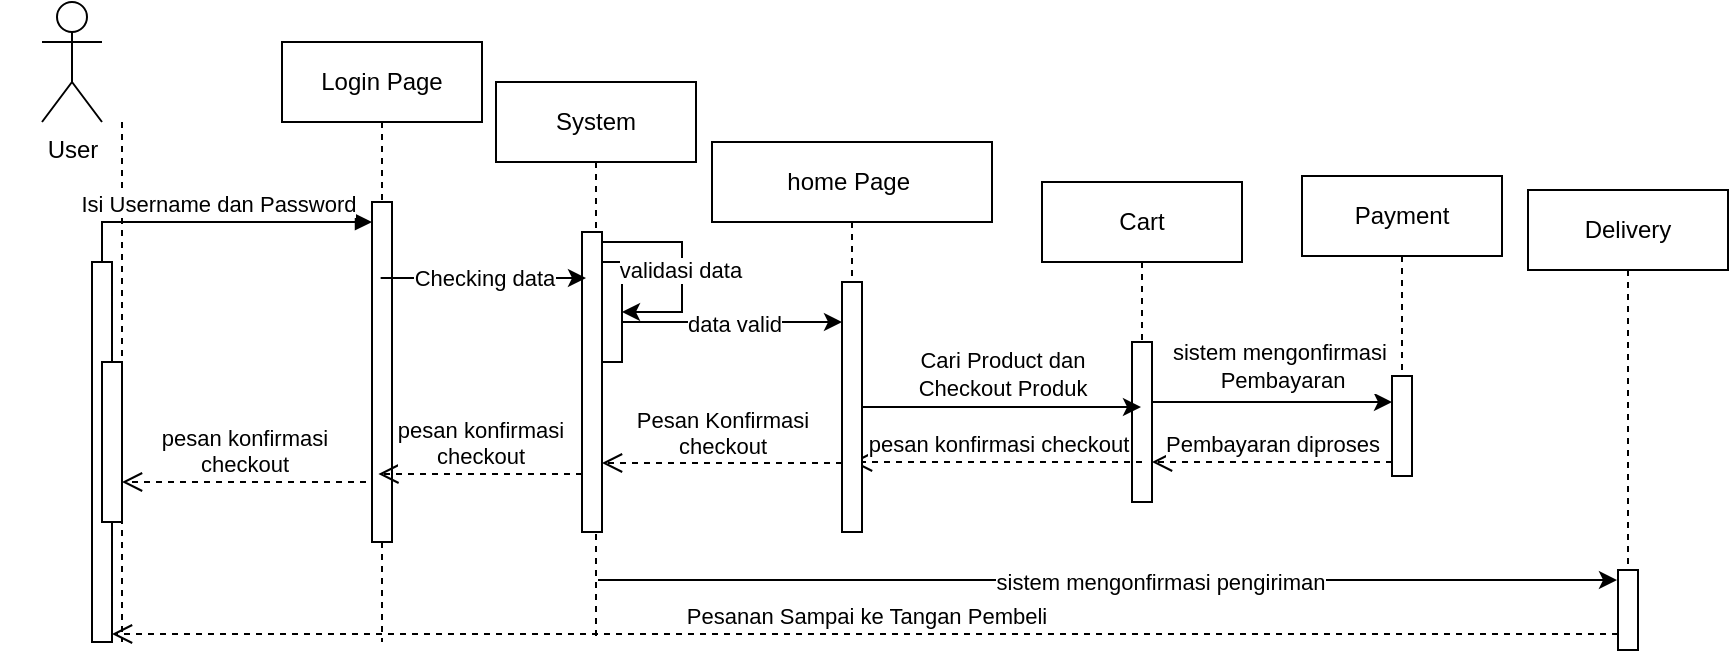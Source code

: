 <mxfile version="24.7.7">
  <diagram name="Page-1" id="2YBvvXClWsGukQMizWep">
    <mxGraphModel dx="926" dy="493" grid="1" gridSize="10" guides="1" tooltips="1" connect="1" arrows="1" fold="1" page="1" pageScale="1" pageWidth="850" pageHeight="1100" math="0" shadow="0">
      <root>
        <mxCell id="0" />
        <mxCell id="1" parent="0" />
        <mxCell id="aM9ryv3xv72pqoxQDRHE-1" value="" style="shape=umlLifeline;perimeter=lifelinePerimeter;whiteSpace=wrap;html=1;container=0;dropTarget=0;collapsible=0;recursiveResize=0;outlineConnect=0;portConstraint=eastwest;newEdgeStyle={&quot;edgeStyle&quot;:&quot;elbowEdgeStyle&quot;,&quot;elbow&quot;:&quot;vertical&quot;,&quot;curved&quot;:0,&quot;rounded&quot;:0};size=0;" parent="1" vertex="1">
          <mxGeometry x="30" y="70" width="120" height="260" as="geometry" />
        </mxCell>
        <mxCell id="aM9ryv3xv72pqoxQDRHE-2" value="" style="html=1;points=[];perimeter=orthogonalPerimeter;outlineConnect=0;targetShapes=umlLifeline;portConstraint=eastwest;newEdgeStyle={&quot;edgeStyle&quot;:&quot;elbowEdgeStyle&quot;,&quot;elbow&quot;:&quot;vertical&quot;,&quot;curved&quot;:0,&quot;rounded&quot;:0};" parent="aM9ryv3xv72pqoxQDRHE-1" vertex="1">
          <mxGeometry x="45" y="70" width="10" height="190" as="geometry" />
        </mxCell>
        <mxCell id="aM9ryv3xv72pqoxQDRHE-4" value="" style="html=1;points=[];perimeter=orthogonalPerimeter;outlineConnect=0;targetShapes=umlLifeline;portConstraint=eastwest;newEdgeStyle={&quot;edgeStyle&quot;:&quot;elbowEdgeStyle&quot;,&quot;elbow&quot;:&quot;vertical&quot;,&quot;curved&quot;:0,&quot;rounded&quot;:0};" parent="aM9ryv3xv72pqoxQDRHE-1" vertex="1">
          <mxGeometry x="50" y="120" width="10" height="80" as="geometry" />
        </mxCell>
        <mxCell id="aM9ryv3xv72pqoxQDRHE-5" value="Login Page" style="shape=umlLifeline;perimeter=lifelinePerimeter;whiteSpace=wrap;html=1;container=0;dropTarget=0;collapsible=0;recursiveResize=0;outlineConnect=0;portConstraint=eastwest;newEdgeStyle={&quot;edgeStyle&quot;:&quot;elbowEdgeStyle&quot;,&quot;elbow&quot;:&quot;vertical&quot;,&quot;curved&quot;:0,&quot;rounded&quot;:0};" parent="1" vertex="1">
          <mxGeometry x="170" y="30" width="100" height="300" as="geometry" />
        </mxCell>
        <mxCell id="aM9ryv3xv72pqoxQDRHE-6" value="" style="html=1;points=[];perimeter=orthogonalPerimeter;outlineConnect=0;targetShapes=umlLifeline;portConstraint=eastwest;newEdgeStyle={&quot;edgeStyle&quot;:&quot;elbowEdgeStyle&quot;,&quot;elbow&quot;:&quot;vertical&quot;,&quot;curved&quot;:0,&quot;rounded&quot;:0};" parent="aM9ryv3xv72pqoxQDRHE-5" vertex="1">
          <mxGeometry x="45" y="80" width="10" height="170" as="geometry" />
        </mxCell>
        <mxCell id="aM9ryv3xv72pqoxQDRHE-7" value="Isi Username dan Password" style="html=1;verticalAlign=bottom;endArrow=block;edgeStyle=elbowEdgeStyle;elbow=vertical;curved=0;rounded=0;" parent="1" source="aM9ryv3xv72pqoxQDRHE-2" target="aM9ryv3xv72pqoxQDRHE-6" edge="1">
          <mxGeometry relative="1" as="geometry">
            <mxPoint x="195" y="130" as="sourcePoint" />
            <Array as="points">
              <mxPoint x="180" y="120" />
            </Array>
          </mxGeometry>
        </mxCell>
        <mxCell id="arzHj6kM7xZ4qZ1umigf-8" value="home Page&amp;nbsp;" style="shape=umlLifeline;perimeter=lifelinePerimeter;whiteSpace=wrap;html=1;container=0;dropTarget=0;collapsible=0;recursiveResize=0;outlineConnect=0;portConstraint=eastwest;newEdgeStyle={&quot;edgeStyle&quot;:&quot;elbowEdgeStyle&quot;,&quot;elbow&quot;:&quot;vertical&quot;,&quot;curved&quot;:0,&quot;rounded&quot;:0};size=40;" vertex="1" parent="1">
          <mxGeometry x="385" y="80" width="140" height="70" as="geometry" />
        </mxCell>
        <mxCell id="arzHj6kM7xZ4qZ1umigf-12" value="Cart" style="shape=umlLifeline;perimeter=lifelinePerimeter;whiteSpace=wrap;html=1;container=0;dropTarget=0;collapsible=0;recursiveResize=0;outlineConnect=0;portConstraint=eastwest;newEdgeStyle={&quot;edgeStyle&quot;:&quot;elbowEdgeStyle&quot;,&quot;elbow&quot;:&quot;vertical&quot;,&quot;curved&quot;:0,&quot;rounded&quot;:0};" vertex="1" parent="1">
          <mxGeometry x="550" y="100" width="100" height="160" as="geometry" />
        </mxCell>
        <mxCell id="arzHj6kM7xZ4qZ1umigf-13" value="" style="html=1;points=[];perimeter=orthogonalPerimeter;outlineConnect=0;targetShapes=umlLifeline;portConstraint=eastwest;newEdgeStyle={&quot;edgeStyle&quot;:&quot;elbowEdgeStyle&quot;,&quot;elbow&quot;:&quot;vertical&quot;,&quot;curved&quot;:0,&quot;rounded&quot;:0};" vertex="1" parent="arzHj6kM7xZ4qZ1umigf-12">
          <mxGeometry x="45" y="80" width="10" height="80" as="geometry" />
        </mxCell>
        <mxCell id="arzHj6kM7xZ4qZ1umigf-23" value="" style="endArrow=classic;html=1;rounded=0;" edge="1" parent="1" source="arzHj6kM7xZ4qZ1umigf-9" target="arzHj6kM7xZ4qZ1umigf-12">
          <mxGeometry width="50" height="50" relative="1" as="geometry">
            <mxPoint x="450" y="189.5" as="sourcePoint" />
            <mxPoint x="559.5" y="189.5" as="targetPoint" />
          </mxGeometry>
        </mxCell>
        <mxCell id="arzHj6kM7xZ4qZ1umigf-24" value="Cari Product dan&lt;div&gt;Checkout Produk&lt;/div&gt;" style="edgeLabel;html=1;align=center;verticalAlign=middle;resizable=0;points=[];" vertex="1" connectable="0" parent="arzHj6kM7xZ4qZ1umigf-23">
          <mxGeometry x="0.151" y="1" relative="1" as="geometry">
            <mxPoint x="-11" y="-16" as="offset" />
          </mxGeometry>
        </mxCell>
        <mxCell id="arzHj6kM7xZ4qZ1umigf-28" value="" style="endArrow=classic;html=1;rounded=0;" edge="1" parent="1">
          <mxGeometry width="50" height="50" relative="1" as="geometry">
            <mxPoint x="605" y="210" as="sourcePoint" />
            <mxPoint x="725" y="210" as="targetPoint" />
          </mxGeometry>
        </mxCell>
        <mxCell id="arzHj6kM7xZ4qZ1umigf-29" value="sistem mengonfirmasi&amp;nbsp;&lt;div&gt;Pembayaran&lt;/div&gt;" style="edgeLabel;html=1;align=center;verticalAlign=middle;resizable=0;points=[];" vertex="1" connectable="0" parent="arzHj6kM7xZ4qZ1umigf-28">
          <mxGeometry x="0.078" y="4" relative="1" as="geometry">
            <mxPoint y="-14" as="offset" />
          </mxGeometry>
        </mxCell>
        <mxCell id="arzHj6kM7xZ4qZ1umigf-30" value="Payment" style="shape=umlLifeline;perimeter=lifelinePerimeter;whiteSpace=wrap;html=1;container=0;dropTarget=0;collapsible=0;recursiveResize=0;outlineConnect=0;portConstraint=eastwest;newEdgeStyle={&quot;edgeStyle&quot;:&quot;elbowEdgeStyle&quot;,&quot;elbow&quot;:&quot;vertical&quot;,&quot;curved&quot;:0,&quot;rounded&quot;:0};size=40;" vertex="1" parent="1">
          <mxGeometry x="680" y="97" width="100" height="130" as="geometry" />
        </mxCell>
        <mxCell id="arzHj6kM7xZ4qZ1umigf-31" value="" style="html=1;points=[];perimeter=orthogonalPerimeter;outlineConnect=0;targetShapes=umlLifeline;portConstraint=eastwest;newEdgeStyle={&quot;edgeStyle&quot;:&quot;elbowEdgeStyle&quot;,&quot;elbow&quot;:&quot;vertical&quot;,&quot;curved&quot;:0,&quot;rounded&quot;:0};" vertex="1" parent="arzHj6kM7xZ4qZ1umigf-30">
          <mxGeometry x="45" y="100" width="10" height="50" as="geometry" />
        </mxCell>
        <mxCell id="arzHj6kM7xZ4qZ1umigf-32" value="Pembayaran diproses" style="html=1;verticalAlign=bottom;endArrow=open;dashed=1;endSize=8;curved=0;rounded=0;" edge="1" parent="1" source="arzHj6kM7xZ4qZ1umigf-31" target="arzHj6kM7xZ4qZ1umigf-13">
          <mxGeometry relative="1" as="geometry">
            <mxPoint x="730" y="230" as="sourcePoint" />
            <mxPoint x="650" y="230" as="targetPoint" />
            <Array as="points">
              <mxPoint x="680" y="240" />
            </Array>
          </mxGeometry>
        </mxCell>
        <mxCell id="arzHj6kM7xZ4qZ1umigf-33" value="pesan konfirmasi checkout" style="html=1;verticalAlign=bottom;endArrow=open;dashed=1;endSize=8;curved=0;rounded=0;" edge="1" parent="1">
          <mxGeometry relative="1" as="geometry">
            <mxPoint x="600" y="240" as="sourcePoint" />
            <mxPoint x="455" y="240" as="targetPoint" />
          </mxGeometry>
        </mxCell>
        <mxCell id="arzHj6kM7xZ4qZ1umigf-34" value="User" style="shape=umlActor;verticalLabelPosition=bottom;verticalAlign=top;html=1;outlineConnect=0;" vertex="1" parent="1">
          <mxGeometry x="50" y="10" width="30" height="60" as="geometry" />
        </mxCell>
        <mxCell id="arzHj6kM7xZ4qZ1umigf-39" value="Delivery" style="shape=umlLifeline;perimeter=lifelinePerimeter;whiteSpace=wrap;html=1;container=0;dropTarget=0;collapsible=0;recursiveResize=0;outlineConnect=0;portConstraint=eastwest;newEdgeStyle={&quot;edgeStyle&quot;:&quot;elbowEdgeStyle&quot;,&quot;elbow&quot;:&quot;vertical&quot;,&quot;curved&quot;:0,&quot;rounded&quot;:0};size=40;" vertex="1" parent="1">
          <mxGeometry x="793" y="104" width="100" height="230" as="geometry" />
        </mxCell>
        <mxCell id="arzHj6kM7xZ4qZ1umigf-40" value="" style="html=1;points=[];perimeter=orthogonalPerimeter;outlineConnect=0;targetShapes=umlLifeline;portConstraint=eastwest;newEdgeStyle={&quot;edgeStyle&quot;:&quot;elbowEdgeStyle&quot;,&quot;elbow&quot;:&quot;vertical&quot;,&quot;curved&quot;:0,&quot;rounded&quot;:0};" vertex="1" parent="arzHj6kM7xZ4qZ1umigf-39">
          <mxGeometry x="45" y="190" width="10" height="40" as="geometry" />
        </mxCell>
        <mxCell id="arzHj6kM7xZ4qZ1umigf-41" value="System" style="shape=umlLifeline;perimeter=lifelinePerimeter;whiteSpace=wrap;html=1;container=0;dropTarget=0;collapsible=0;recursiveResize=0;outlineConnect=0;portConstraint=eastwest;newEdgeStyle={&quot;edgeStyle&quot;:&quot;elbowEdgeStyle&quot;,&quot;elbow&quot;:&quot;vertical&quot;,&quot;curved&quot;:0,&quot;rounded&quot;:0};" vertex="1" parent="1">
          <mxGeometry x="277" y="50" width="100" height="280" as="geometry" />
        </mxCell>
        <mxCell id="arzHj6kM7xZ4qZ1umigf-42" value="" style="html=1;points=[];perimeter=orthogonalPerimeter;outlineConnect=0;targetShapes=umlLifeline;portConstraint=eastwest;newEdgeStyle={&quot;edgeStyle&quot;:&quot;elbowEdgeStyle&quot;,&quot;elbow&quot;:&quot;vertical&quot;,&quot;curved&quot;:0,&quot;rounded&quot;:0};" vertex="1" parent="arzHj6kM7xZ4qZ1umigf-41">
          <mxGeometry x="43" y="75" width="10" height="150" as="geometry" />
        </mxCell>
        <mxCell id="arzHj6kM7xZ4qZ1umigf-43" value="" style="endArrow=classic;html=1;rounded=0;" edge="1" parent="1" target="arzHj6kM7xZ4qZ1umigf-9">
          <mxGeometry width="50" height="50" relative="1" as="geometry">
            <mxPoint x="450" y="189.5" as="sourcePoint" />
            <mxPoint x="600" y="190" as="targetPoint" />
          </mxGeometry>
        </mxCell>
        <mxCell id="arzHj6kM7xZ4qZ1umigf-9" value="" style="html=1;points=[];perimeter=orthogonalPerimeter;outlineConnect=0;targetShapes=umlLifeline;portConstraint=eastwest;newEdgeStyle={&quot;edgeStyle&quot;:&quot;elbowEdgeStyle&quot;,&quot;elbow&quot;:&quot;vertical&quot;,&quot;curved&quot;:0,&quot;rounded&quot;:0};" vertex="1" parent="1">
          <mxGeometry x="450" y="150" width="10" height="125" as="geometry" />
        </mxCell>
        <mxCell id="arzHj6kM7xZ4qZ1umigf-45" value="Checking data" style="endArrow=classic;html=1;rounded=0;" edge="1" parent="1">
          <mxGeometry width="50" height="50" relative="1" as="geometry">
            <mxPoint x="219.324" y="148.0" as="sourcePoint" />
            <mxPoint x="322" y="148.0" as="targetPoint" />
          </mxGeometry>
        </mxCell>
        <mxCell id="arzHj6kM7xZ4qZ1umigf-46" value="" style="swimlane;startSize=0;" vertex="1" parent="1">
          <mxGeometry x="330" y="140" width="10" height="50" as="geometry" />
        </mxCell>
        <mxCell id="arzHj6kM7xZ4qZ1umigf-47" value="" style="endArrow=classic;html=1;rounded=0;entryX=1;entryY=0.5;entryDx=0;entryDy=0;" edge="1" parent="1" source="arzHj6kM7xZ4qZ1umigf-42" target="arzHj6kM7xZ4qZ1umigf-46">
          <mxGeometry width="50" height="50" relative="1" as="geometry">
            <mxPoint x="460" y="280" as="sourcePoint" />
            <mxPoint x="510" y="230" as="targetPoint" />
            <Array as="points">
              <mxPoint x="350" y="130" />
              <mxPoint x="370" y="130" />
              <mxPoint x="370" y="165" />
            </Array>
          </mxGeometry>
        </mxCell>
        <mxCell id="arzHj6kM7xZ4qZ1umigf-48" value="validasi data" style="edgeLabel;html=1;align=center;verticalAlign=middle;resizable=0;points=[];" vertex="1" connectable="0" parent="arzHj6kM7xZ4qZ1umigf-47">
          <mxGeometry x="0.029" y="-1" relative="1" as="geometry">
            <mxPoint as="offset" />
          </mxGeometry>
        </mxCell>
        <mxCell id="arzHj6kM7xZ4qZ1umigf-49" value="" style="endArrow=classic;html=1;rounded=0;exitX=1;exitY=0.75;exitDx=0;exitDy=0;" edge="1" parent="1" source="arzHj6kM7xZ4qZ1umigf-46" target="arzHj6kM7xZ4qZ1umigf-9">
          <mxGeometry width="50" height="50" relative="1" as="geometry">
            <mxPoint x="460" y="280" as="sourcePoint" />
            <mxPoint x="510" y="230" as="targetPoint" />
            <Array as="points">
              <mxPoint x="340" y="170" />
            </Array>
          </mxGeometry>
        </mxCell>
        <mxCell id="arzHj6kM7xZ4qZ1umigf-50" value="data valid" style="edgeLabel;html=1;align=center;verticalAlign=middle;resizable=0;points=[];" vertex="1" connectable="0" parent="arzHj6kM7xZ4qZ1umigf-49">
          <mxGeometry x="0.064" y="-1" relative="1" as="geometry">
            <mxPoint x="1" as="offset" />
          </mxGeometry>
        </mxCell>
        <mxCell id="arzHj6kM7xZ4qZ1umigf-53" value="" style="endArrow=classic;html=1;rounded=0;" edge="1" parent="1">
          <mxGeometry width="50" height="50" relative="1" as="geometry">
            <mxPoint x="328" y="299" as="sourcePoint" />
            <mxPoint x="837.5" y="299.0" as="targetPoint" />
          </mxGeometry>
        </mxCell>
        <mxCell id="arzHj6kM7xZ4qZ1umigf-54" value="sistem mengonfirmasi pengiriman" style="edgeLabel;html=1;align=center;verticalAlign=middle;resizable=0;points=[];" vertex="1" connectable="0" parent="arzHj6kM7xZ4qZ1umigf-53">
          <mxGeometry x="0.102" y="-1" relative="1" as="geometry">
            <mxPoint as="offset" />
          </mxGeometry>
        </mxCell>
        <mxCell id="arzHj6kM7xZ4qZ1umigf-55" value="Pesanan Sampai ke Tangan Pembeli" style="html=1;verticalAlign=bottom;endArrow=open;dashed=1;endSize=8;curved=0;rounded=0;" edge="1" parent="1">
          <mxGeometry relative="1" as="geometry">
            <mxPoint x="838" y="326" as="sourcePoint" />
            <mxPoint x="85" y="326" as="targetPoint" />
          </mxGeometry>
        </mxCell>
        <mxCell id="arzHj6kM7xZ4qZ1umigf-56" value="Pesan Konfirmasi&lt;div&gt;checkout&lt;/div&gt;" style="html=1;verticalAlign=bottom;endArrow=open;dashed=1;endSize=8;curved=0;rounded=0;" edge="1" parent="1">
          <mxGeometry relative="1" as="geometry">
            <mxPoint x="450" y="240.5" as="sourcePoint" />
            <mxPoint x="330" y="240.5" as="targetPoint" />
          </mxGeometry>
        </mxCell>
        <mxCell id="arzHj6kM7xZ4qZ1umigf-57" value="pesan konfirmasi&lt;div&gt;checkout&lt;/div&gt;" style="html=1;verticalAlign=bottom;endArrow=open;dashed=1;endSize=8;curved=0;rounded=0;entryX=0.321;entryY=0.8;entryDx=0;entryDy=0;entryPerimeter=0;" edge="1" parent="1" source="arzHj6kM7xZ4qZ1umigf-42" target="aM9ryv3xv72pqoxQDRHE-6">
          <mxGeometry relative="1" as="geometry">
            <mxPoint x="350" y="250.5" as="sourcePoint" />
            <mxPoint x="230" y="250.5" as="targetPoint" />
          </mxGeometry>
        </mxCell>
        <mxCell id="arzHj6kM7xZ4qZ1umigf-58" value="pesan konfirmasi&lt;div&gt;checkout&lt;/div&gt;" style="html=1;verticalAlign=bottom;endArrow=open;dashed=1;endSize=8;curved=0;rounded=0;" edge="1" parent="1" target="aM9ryv3xv72pqoxQDRHE-1">
          <mxGeometry relative="1" as="geometry">
            <mxPoint x="212" y="250" as="sourcePoint" />
            <mxPoint x="110" y="250" as="targetPoint" />
          </mxGeometry>
        </mxCell>
      </root>
    </mxGraphModel>
  </diagram>
</mxfile>
